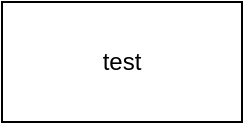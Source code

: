 <mxfile version="14.4.3" type="github"><diagram id="RUxofKRy_c-4PL5xseFD" name="Page-1"><mxGraphModel dx="1422" dy="737" grid="1" gridSize="10" guides="1" tooltips="1" connect="1" arrows="1" fold="1" page="1" pageScale="1" pageWidth="3300" pageHeight="2339" math="0" shadow="0"><root><mxCell id="0"/><mxCell id="1" parent="0"/><mxCell id="atO8idUBtyVmYiwn1hZt-1" value="test" style="rounded=0;whiteSpace=wrap;html=1;" vertex="1" parent="1"><mxGeometry x="480" y="320" width="120" height="60" as="geometry"/></mxCell></root></mxGraphModel></diagram></mxfile>